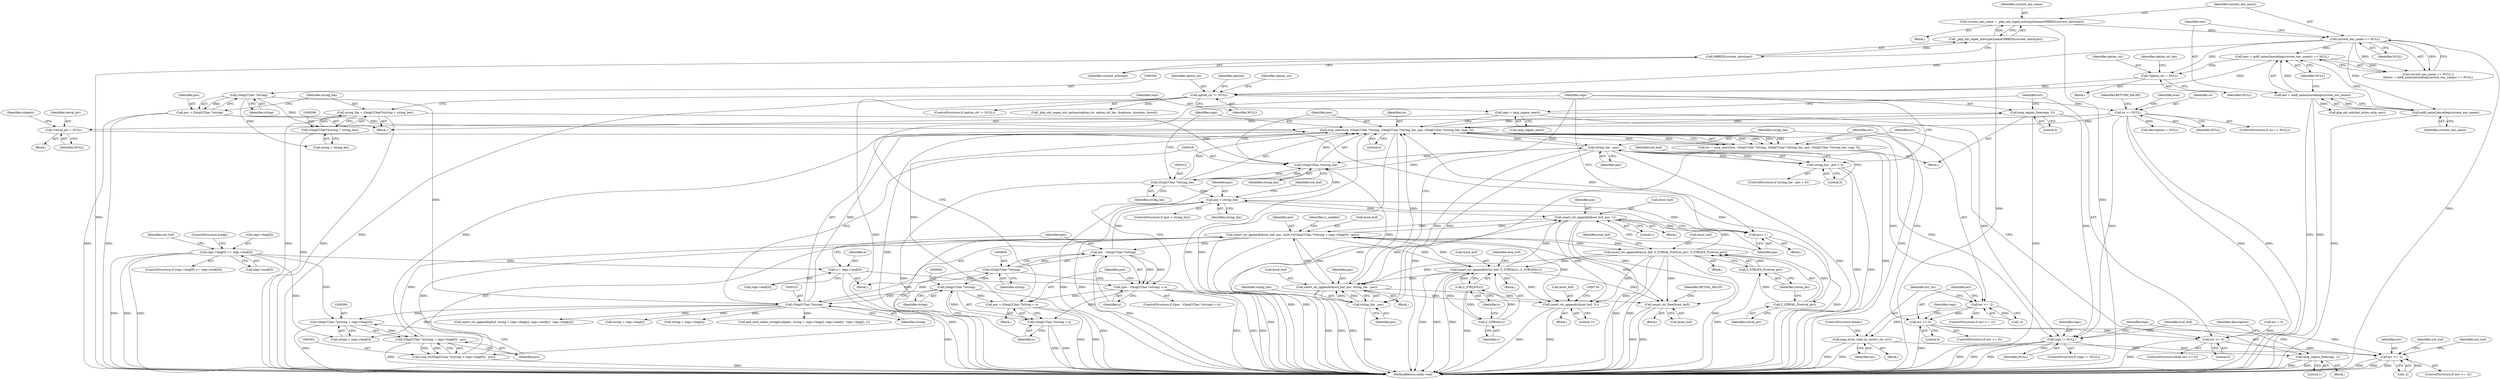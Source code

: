 digraph "0_php-src_5b597a2e5b28e2d5a52fc1be13f425f08f47cb62?w=1_1@API" {
"1000697" [label="(Call,onig_region_free(regs, 0))"];
"1000312" [label="(Call,onig_search(re, (OnigUChar *)string, (OnigUChar *)string_lim, pos, (OnigUChar *)string_lim, regs, 0))"];
"1000257" [label="(Call,re == NULL)"];
"1000196" [label="(Call,option_str != NULL)"];
"1000178" [label="(Call,*option_str = NULL)"];
"1000162" [label="(Call,current_enc_name == NULL)"];
"1000155" [label="(Call,current_enc_name = _php_mb_regex_mbctype2name(MBREX(current_mbctype)))"];
"1000157" [label="(Call,_php_mb_regex_mbctype2name(MBREX(current_mbctype)))"];
"1000158" [label="(Call,MBREX(current_mbctype))"];
"1000165" [label="(Call,(enc = mbfl_name2encoding(current_enc_name)) == NULL)"];
"1000166" [label="(Call,enc = mbfl_name2encoding(current_enc_name))"];
"1000168" [label="(Call,mbfl_name2encoding(current_enc_name))"];
"1000314" [label="(Call,(OnigUChar *)string)"];
"1000655" [label="(Call,(OnigUChar *)string)"];
"1000663" [label="(Call,(OnigUChar *)string)"];
"1000292" [label="(Call,(OnigUChar *)string)"];
"1000317" [label="(Call,(OnigUChar *)string_lim)"];
"1000694" [label="(Call,string_lim - pos)"];
"1000685" [label="(Call,string_lim - pos)"];
"1000321" [label="(Call,(OnigUChar *)string_lim)"];
"1000295" [label="(Call,string_lim = (OnigUChar*)(string + string_len))"];
"1000297" [label="(Call,(OnigUChar*)(string + string_len))"];
"1000670" [label="(Call,pos < string_lim)"];
"1000653" [label="(Call,pos - (OnigUChar *)string)"];
"1000356" [label="(Call,smart_str_appendl(&out_buf, pos, (size_t)((OnigUChar *)(string + regs->beg[0]) - pos)))"];
"1000629" [label="(Call,smart_str_appendl(&out_buf, Z_STRVAL(v), Z_STRLEN(v)))"];
"1000591" [label="(Call,smart_str_appendl(&out_buf, Z_STRVAL_P(retval_ptr), Z_STRLEN_P(retval_ptr)))"];
"1000594" [label="(Call,Z_STRVAL_P(retval_ptr))"];
"1000519" [label="(Call,*retval_ptr = NULL)"];
"1000596" [label="(Call,Z_STRLEN_P(retval_ptr))"];
"1000632" [label="(Call,Z_STRVAL(v))"];
"1000634" [label="(Call,Z_STRLEN(v))"];
"1000674" [label="(Call,smart_str_appendl(&out_buf, pos, 1))"];
"1000690" [label="(Call,smart_str_appendl(&out_buf, pos, string_lim - pos))"];
"1000362" [label="(Call,(OnigUChar *)(string + regs->beg[0]) - pos)"];
"1000363" [label="(Call,(OnigUChar *)(string + regs->beg[0]))"];
"1000343" [label="(Call,regs->beg[0] == regs->end[0])"];
"1000360" [label="(Call,(size_t)((OnigUChar *)(string + regs->beg[0]) - pos))"];
"1000679" [label="(Call,pos++)"];
"1000660" [label="(Call,pos = (OnigUChar *)string + n)"];
"1000652" [label="(Call,(pos - (OnigUChar *)string) < n)"];
"1000644" [label="(Call,n = regs->end[0])"];
"1000290" [label="(Call,pos = (OnigUChar *)string)"];
"1000302" [label="(Call,regs = onig_region_new())"];
"1000697" [label="(Call,onig_region_free(regs, 0))"];
"1000310" [label="(Call,err = onig_search(re, (OnigUChar *)string, (OnigUChar *)string_lim, pos, (OnigUChar *)string_lim, regs, 0))"];
"1000327" [label="(Call,err <= -2)"];
"1000333" [label="(Call,onig_error_code_to_str(err_str, err))"];
"1000717" [label="(Call,err <= -2)"];
"1000338" [label="(Call,err >= 0)"];
"1000306" [label="(Call,err >= 0)"];
"1000722" [label="(Call,smart_str_free(&out_buf))"];
"1000728" [label="(Call,smart_str_appendc(&out_buf, '\0'))"];
"1000662" [label="(Call,(OnigUChar *)string + n)"];
"1000684" [label="(Call,string_lim - pos > 0)"];
"1000706" [label="(Call,regs != NULL)"];
"1000710" [label="(Call,onig_region_free(regs, 1))"];
"1000259" [label="(Identifier,NULL)"];
"1000701" [label="(Identifier,description)"];
"1000336" [label="(ControlStructure,break;)"];
"1000356" [label="(Call,smart_str_appendl(&out_buf, pos, (size_t)((OnigUChar *)(string + regs->beg[0]) - pos)))"];
"1000635" [label="(Identifier,v)"];
"1000316" [label="(Identifier,string)"];
"1000476" [label="(Call,smart_str_appendl(pbuf, string + regs->beg[n], regs->end[n] - regs->beg[n]))"];
"1000672" [label="(Identifier,string_lim)"];
"1000683" [label="(ControlStructure,if (string_lim - pos > 0))"];
"1000710" [label="(Call,onig_region_free(regs, 1))"];
"1000718" [label="(Identifier,err)"];
"1000161" [label="(Call,current_enc_name == NULL ||\n\t\t\t(enc = mbfl_name2encoding(current_enc_name)) == NULL)"];
"1000662" [label="(Call,(OnigUChar *)string + n)"];
"1000165" [label="(Call,(enc = mbfl_name2encoding(current_enc_name)) == NULL)"];
"1000176" [label="(Block,)"];
"1000691" [label="(Call,&out_buf)"];
"1000183" [label="(Identifier,option_str_len)"];
"1000360" [label="(Call,(size_t)((OnigUChar *)(string + regs->beg[0]) - pos))"];
"1000179" [label="(Identifier,option_str)"];
"1000306" [label="(Call,err >= 0)"];
"1000197" [label="(Identifier,option_str)"];
"1000334" [label="(Identifier,err_str)"];
"1000164" [label="(Identifier,NULL)"];
"1000362" [label="(Call,(OnigUChar *)(string + regs->beg[0]) - pos)"];
"1000153" [label="(Block,)"];
"1000722" [label="(Call,smart_str_free(&out_buf))"];
"1000633" [label="(Identifier,v)"];
"1000724" [label="(Identifier,out_buf)"];
"1000675" [label="(Call,&out_buf)"];
"1000699" [label="(Literal,0)"];
"1000338" [label="(Call,err >= 0)"];
"1000163" [label="(Identifier,current_enc_name)"];
"1000359" [label="(Identifier,pos)"];
"1000596" [label="(Call,Z_STRLEN_P(retval_ptr))"];
"1000311" [label="(Identifier,err)"];
"1000587" [label="(Block,)"];
"1000696" [label="(Identifier,pos)"];
"1000594" [label="(Call,Z_STRVAL_P(retval_ptr))"];
"1000393" [label="(Call,php_mb_mbchar_bytes_ex(p, enc))"];
"1000355" [label="(ControlStructure,break;)"];
"1000324" [label="(Identifier,regs)"];
"1000723" [label="(Call,&out_buf)"];
"1000670" [label="(Call,pos < string_lim)"];
"1000287" [label="(Call,err = 0)"];
"1000302" [label="(Call,regs = onig_region_new())"];
"1000686" [label="(Identifier,string_lim)"];
"1000178" [label="(Call,*option_str = NULL)"];
"1000694" [label="(Call,string_lim - pos)"];
"1000655" [label="(Call,(OnigUChar *)string)"];
"1000729" [label="(Call,&out_buf)"];
"1000658" [label="(Identifier,n)"];
"1000319" [label="(Identifier,string_lim)"];
"1000698" [label="(Identifier,regs)"];
"1000340" [label="(Literal,0)"];
"1000668" [label="(Block,)"];
"1000661" [label="(Identifier,pos)"];
"1000198" [label="(Identifier,NULL)"];
"1000170" [label="(Identifier,NULL)"];
"1000693" [label="(Identifier,pos)"];
"1000169" [label="(Identifier,current_enc_name)"];
"1000688" [label="(Literal,0)"];
"1000591" [label="(Call,smart_str_appendl(&out_buf, Z_STRVAL_P(retval_ptr), Z_STRLEN_P(retval_ptr)))"];
"1000673" [label="(Block,)"];
"1000321" [label="(Call,(OnigUChar *)string_lim)"];
"1000618" [label="(Block,)"];
"1000257" [label="(Call,re == NULL)"];
"1000155" [label="(Call,current_enc_name = _php_mb_regex_mbctype2name(MBREX(current_mbctype)))"];
"1000333" [label="(Call,onig_error_code_to_str(err_str, err))"];
"1000305" [label="(ControlStructure,while (err >= 0))"];
"1000261" [label="(Identifier,RETURN_FALSE)"];
"1000706" [label="(Call,regs != NULL)"];
"1000665" [label="(Identifier,string)"];
"1000335" [label="(Identifier,err)"];
"1000307" [label="(Identifier,err)"];
"1000264" [label="(Identifier,eval)"];
"1000167" [label="(Identifier,enc)"];
"1000365" [label="(Call,string + regs->beg[0])"];
"1000695" [label="(Identifier,string_lim)"];
"1000671" [label="(Identifier,pos)"];
"1000597" [label="(Identifier,retval_ptr)"];
"1000323" [label="(Identifier,string_lim)"];
"1000256" [label="(ControlStructure,if (re == NULL))"];
"1000343" [label="(Call,regs->beg[0] == regs->end[0])"];
"1000705" [label="(ControlStructure,if (regs != NULL))"];
"1000685" [label="(Call,string_lim - pos)"];
"1000196" [label="(Call,option_str != NULL)"];
"1000657" [label="(Identifier,string)"];
"1000644" [label="(Call,n = regs->end[0])"];
"1000679" [label="(Call,pos++)"];
"1000684" [label="(Call,string_lim - pos > 0)"];
"1000309" [label="(Block,)"];
"1000543" [label="(Call,string + regs->beg[i])"];
"1000328" [label="(Identifier,err)"];
"1000715" [label="(Identifier,eval_buf)"];
"1000730" [label="(Identifier,out_buf)"];
"1000653" [label="(Call,pos - (OnigUChar *)string)"];
"1000312" [label="(Call,onig_search(re, (OnigUChar *)string, (OnigUChar *)string_lim, pos, (OnigUChar *)string_lim, regs, 0))"];
"1000728" [label="(Call,smart_str_appendc(&out_buf, '\0'))"];
"1000646" [label="(Call,regs->end[0])"];
"1000719" [label="(Call,-2)"];
"1000711" [label="(Identifier,regs)"];
"1000630" [label="(Call,&out_buf)"];
"1000342" [label="(ControlStructure,if (regs->beg[0] == regs->end[0]))"];
"1000663" [label="(Call,(OnigUChar *)string)"];
"1000201" [label="(Identifier,option_str)"];
"1000344" [label="(Call,regs->beg[0])"];
"1000310" [label="(Call,err = onig_search(re, (OnigUChar *)string, (OnigUChar *)string_lim, pos, (OnigUChar *)string_lim, regs, 0))"];
"1000159" [label="(Identifier,current_mbctype)"];
"1000292" [label="(Call,(OnigUChar *)string)"];
"1000659" [label="(Block,)"];
"1000725" [label="(Identifier,RETVAL_FALSE)"];
"1000674" [label="(Call,smart_str_appendl(&out_buf, pos, 1))"];
"1000331" [label="(Block,)"];
"1000325" [label="(Literal,0)"];
"1000716" [label="(ControlStructure,if (err <= -2))"];
"1000634" [label="(Call,Z_STRLEN(v))"];
"1000212" [label="(Identifier,options)"];
"1000687" [label="(Identifier,pos)"];
"1000520" [label="(Identifier,retval_ptr)"];
"1000358" [label="(Identifier,out_buf)"];
"1000666" [label="(Identifier,n)"];
"1000320" [label="(Identifier,pos)"];
"1000595" [label="(Identifier,retval_ptr)"];
"1000168" [label="(Call,mbfl_name2encoding(current_enc_name))"];
"1000313" [label="(Identifier,re)"];
"1000166" [label="(Call,enc = mbfl_name2encoding(current_enc_name))"];
"1000329" [label="(Call,-2)"];
"1000692" [label="(Identifier,out_buf)"];
"1000327" [label="(Call,err <= -2)"];
"1000519" [label="(Call,*retval_ptr = NULL)"];
"1000304" [label="(Call,onig_region_new())"];
"1000478" [label="(Call,string + regs->beg[n])"];
"1000156" [label="(Identifier,current_enc_name)"];
"1000326" [label="(ControlStructure,if (err <= -2))"];
"1000314" [label="(Call,(OnigUChar *)string)"];
"1000308" [label="(Literal,0)"];
"1000651" [label="(ControlStructure,if ((pos - (OnigUChar *)string) < n))"];
"1000654" [label="(Identifier,pos)"];
"1000517" [label="(Block,)"];
"1000349" [label="(Call,regs->end[0])"];
"1000117" [label="(Block,)"];
"1000521" [label="(Identifier,NULL)"];
"1000660" [label="(Call,pos = (OnigUChar *)string + n)"];
"1000638" [label="(Identifier,eval_buf)"];
"1000277" [label="(Call,description = NULL)"];
"1000677" [label="(Identifier,pos)"];
"1000339" [label="(Identifier,err)"];
"1000707" [label="(Identifier,regs)"];
"1000157" [label="(Call,_php_mb_regex_mbctype2name(MBREX(current_mbctype)))"];
"1000680" [label="(Identifier,pos)"];
"1000652" [label="(Call,(pos - (OnigUChar *)string) < n)"];
"1000294" [label="(Identifier,string)"];
"1000162" [label="(Call,current_enc_name == NULL)"];
"1000632" [label="(Call,Z_STRVAL(v))"];
"1000669" [label="(ControlStructure,if (pos < string_lim))"];
"1000195" [label="(ControlStructure,if (option_str != NULL))"];
"1000200" [label="(Call,_php_mb_regex_init_options(option_str, option_str_len, &options, &syntax, &eval))"];
"1000158" [label="(Call,MBREX(current_mbctype))"];
"1000296" [label="(Identifier,string_lim)"];
"1000180" [label="(Identifier,NULL)"];
"1000697" [label="(Call,onig_region_free(regs, 0))"];
"1000317" [label="(Call,(OnigUChar *)string_lim)"];
"1000303" [label="(Identifier,regs)"];
"1000690" [label="(Call,smart_str_appendl(&out_buf, pos, string_lim - pos))"];
"1000375" [label="(Identifier,is_callable)"];
"1000717" [label="(Call,err <= -2)"];
"1000731" [label="(Literal,'\0')"];
"1000258" [label="(Identifier,re)"];
"1000363" [label="(Call,(OnigUChar *)(string + regs->beg[0]))"];
"1000592" [label="(Call,&out_buf)"];
"1000676" [label="(Identifier,out_buf)"];
"1000291" [label="(Identifier,pos)"];
"1000721" [label="(Block,)"];
"1000299" [label="(Call,string + string_len)"];
"1000678" [label="(Literal,1)"];
"1000341" [label="(Block,)"];
"1000295" [label="(Call,string_lim = (OnigUChar*)(string + string_len))"];
"1000600" [label="(Identifier,eval_buf)"];
"1000357" [label="(Call,&out_buf)"];
"1000629" [label="(Call,smart_str_appendl(&out_buf, Z_STRVAL(v), Z_STRLEN(v)))"];
"1000689" [label="(Block,)"];
"1000541" [label="(Call,add_next_index_stringl(subpats, string + regs->beg[i], regs->end[i] - regs->beg[i], 1))"];
"1000645" [label="(Identifier,n)"];
"1000290" [label="(Call,pos = (OnigUChar *)string)"];
"1000744" [label="(MethodReturn,static void)"];
"1000708" [label="(Identifier,NULL)"];
"1000727" [label="(Block,)"];
"1000372" [label="(Identifier,pos)"];
"1000712" [label="(Literal,1)"];
"1000346" [label="(Identifier,regs)"];
"1000709" [label="(Block,)"];
"1000337" [label="(ControlStructure,if (err >= 0))"];
"1000297" [label="(Call,(OnigUChar*)(string + string_len))"];
"1000526" [label="(Identifier,subpats)"];
"1000697" -> "1000309"  [label="AST: "];
"1000697" -> "1000699"  [label="CFG: "];
"1000698" -> "1000697"  [label="AST: "];
"1000699" -> "1000697"  [label="AST: "];
"1000307" -> "1000697"  [label="CFG: "];
"1000697" -> "1000744"  [label="DDG: "];
"1000697" -> "1000312"  [label="DDG: "];
"1000312" -> "1000697"  [label="DDG: "];
"1000697" -> "1000706"  [label="DDG: "];
"1000312" -> "1000310"  [label="AST: "];
"1000312" -> "1000325"  [label="CFG: "];
"1000313" -> "1000312"  [label="AST: "];
"1000314" -> "1000312"  [label="AST: "];
"1000317" -> "1000312"  [label="AST: "];
"1000320" -> "1000312"  [label="AST: "];
"1000321" -> "1000312"  [label="AST: "];
"1000324" -> "1000312"  [label="AST: "];
"1000325" -> "1000312"  [label="AST: "];
"1000310" -> "1000312"  [label="CFG: "];
"1000312" -> "1000744"  [label="DDG: "];
"1000312" -> "1000744"  [label="DDG: "];
"1000312" -> "1000744"  [label="DDG: "];
"1000312" -> "1000744"  [label="DDG: "];
"1000312" -> "1000310"  [label="DDG: "];
"1000312" -> "1000310"  [label="DDG: "];
"1000312" -> "1000310"  [label="DDG: "];
"1000312" -> "1000310"  [label="DDG: "];
"1000312" -> "1000310"  [label="DDG: "];
"1000312" -> "1000310"  [label="DDG: "];
"1000257" -> "1000312"  [label="DDG: "];
"1000314" -> "1000312"  [label="DDG: "];
"1000317" -> "1000312"  [label="DDG: "];
"1000679" -> "1000312"  [label="DDG: "];
"1000660" -> "1000312"  [label="DDG: "];
"1000685" -> "1000312"  [label="DDG: "];
"1000690" -> "1000312"  [label="DDG: "];
"1000290" -> "1000312"  [label="DDG: "];
"1000321" -> "1000312"  [label="DDG: "];
"1000302" -> "1000312"  [label="DDG: "];
"1000312" -> "1000362"  [label="DDG: "];
"1000312" -> "1000685"  [label="DDG: "];
"1000312" -> "1000706"  [label="DDG: "];
"1000257" -> "1000256"  [label="AST: "];
"1000257" -> "1000259"  [label="CFG: "];
"1000258" -> "1000257"  [label="AST: "];
"1000259" -> "1000257"  [label="AST: "];
"1000261" -> "1000257"  [label="CFG: "];
"1000264" -> "1000257"  [label="CFG: "];
"1000257" -> "1000744"  [label="DDG: "];
"1000257" -> "1000744"  [label="DDG: "];
"1000196" -> "1000257"  [label="DDG: "];
"1000257" -> "1000277"  [label="DDG: "];
"1000257" -> "1000519"  [label="DDG: "];
"1000257" -> "1000706"  [label="DDG: "];
"1000196" -> "1000195"  [label="AST: "];
"1000196" -> "1000198"  [label="CFG: "];
"1000197" -> "1000196"  [label="AST: "];
"1000198" -> "1000196"  [label="AST: "];
"1000201" -> "1000196"  [label="CFG: "];
"1000212" -> "1000196"  [label="CFG: "];
"1000196" -> "1000744"  [label="DDG: "];
"1000196" -> "1000744"  [label="DDG: "];
"1000178" -> "1000196"  [label="DDG: "];
"1000162" -> "1000196"  [label="DDG: "];
"1000165" -> "1000196"  [label="DDG: "];
"1000196" -> "1000200"  [label="DDG: "];
"1000178" -> "1000176"  [label="AST: "];
"1000178" -> "1000180"  [label="CFG: "];
"1000179" -> "1000178"  [label="AST: "];
"1000180" -> "1000178"  [label="AST: "];
"1000183" -> "1000178"  [label="CFG: "];
"1000162" -> "1000178"  [label="DDG: "];
"1000165" -> "1000178"  [label="DDG: "];
"1000162" -> "1000161"  [label="AST: "];
"1000162" -> "1000164"  [label="CFG: "];
"1000163" -> "1000162"  [label="AST: "];
"1000164" -> "1000162"  [label="AST: "];
"1000167" -> "1000162"  [label="CFG: "];
"1000161" -> "1000162"  [label="CFG: "];
"1000162" -> "1000744"  [label="DDG: "];
"1000162" -> "1000161"  [label="DDG: "];
"1000162" -> "1000161"  [label="DDG: "];
"1000155" -> "1000162"  [label="DDG: "];
"1000162" -> "1000168"  [label="DDG: "];
"1000162" -> "1000165"  [label="DDG: "];
"1000155" -> "1000153"  [label="AST: "];
"1000155" -> "1000157"  [label="CFG: "];
"1000156" -> "1000155"  [label="AST: "];
"1000157" -> "1000155"  [label="AST: "];
"1000163" -> "1000155"  [label="CFG: "];
"1000155" -> "1000744"  [label="DDG: "];
"1000157" -> "1000155"  [label="DDG: "];
"1000157" -> "1000158"  [label="CFG: "];
"1000158" -> "1000157"  [label="AST: "];
"1000157" -> "1000744"  [label="DDG: "];
"1000158" -> "1000157"  [label="DDG: "];
"1000158" -> "1000159"  [label="CFG: "];
"1000159" -> "1000158"  [label="AST: "];
"1000158" -> "1000744"  [label="DDG: "];
"1000165" -> "1000161"  [label="AST: "];
"1000165" -> "1000170"  [label="CFG: "];
"1000166" -> "1000165"  [label="AST: "];
"1000170" -> "1000165"  [label="AST: "];
"1000161" -> "1000165"  [label="CFG: "];
"1000165" -> "1000161"  [label="DDG: "];
"1000166" -> "1000165"  [label="DDG: "];
"1000168" -> "1000165"  [label="DDG: "];
"1000166" -> "1000168"  [label="CFG: "];
"1000167" -> "1000166"  [label="AST: "];
"1000168" -> "1000166"  [label="AST: "];
"1000170" -> "1000166"  [label="CFG: "];
"1000166" -> "1000744"  [label="DDG: "];
"1000166" -> "1000744"  [label="DDG: "];
"1000168" -> "1000166"  [label="DDG: "];
"1000166" -> "1000393"  [label="DDG: "];
"1000168" -> "1000169"  [label="CFG: "];
"1000169" -> "1000168"  [label="AST: "];
"1000168" -> "1000744"  [label="DDG: "];
"1000314" -> "1000316"  [label="CFG: "];
"1000315" -> "1000314"  [label="AST: "];
"1000316" -> "1000314"  [label="AST: "];
"1000318" -> "1000314"  [label="CFG: "];
"1000314" -> "1000744"  [label="DDG: "];
"1000655" -> "1000314"  [label="DDG: "];
"1000663" -> "1000314"  [label="DDG: "];
"1000292" -> "1000314"  [label="DDG: "];
"1000314" -> "1000363"  [label="DDG: "];
"1000314" -> "1000365"  [label="DDG: "];
"1000314" -> "1000476"  [label="DDG: "];
"1000314" -> "1000478"  [label="DDG: "];
"1000314" -> "1000541"  [label="DDG: "];
"1000314" -> "1000543"  [label="DDG: "];
"1000314" -> "1000655"  [label="DDG: "];
"1000655" -> "1000653"  [label="AST: "];
"1000655" -> "1000657"  [label="CFG: "];
"1000656" -> "1000655"  [label="AST: "];
"1000657" -> "1000655"  [label="AST: "];
"1000653" -> "1000655"  [label="CFG: "];
"1000655" -> "1000744"  [label="DDG: "];
"1000655" -> "1000653"  [label="DDG: "];
"1000655" -> "1000663"  [label="DDG: "];
"1000663" -> "1000662"  [label="AST: "];
"1000663" -> "1000665"  [label="CFG: "];
"1000664" -> "1000663"  [label="AST: "];
"1000665" -> "1000663"  [label="AST: "];
"1000666" -> "1000663"  [label="CFG: "];
"1000663" -> "1000744"  [label="DDG: "];
"1000663" -> "1000660"  [label="DDG: "];
"1000663" -> "1000662"  [label="DDG: "];
"1000292" -> "1000290"  [label="AST: "];
"1000292" -> "1000294"  [label="CFG: "];
"1000293" -> "1000292"  [label="AST: "];
"1000294" -> "1000292"  [label="AST: "];
"1000290" -> "1000292"  [label="CFG: "];
"1000292" -> "1000290"  [label="DDG: "];
"1000292" -> "1000297"  [label="DDG: "];
"1000292" -> "1000299"  [label="DDG: "];
"1000317" -> "1000319"  [label="CFG: "];
"1000318" -> "1000317"  [label="AST: "];
"1000319" -> "1000317"  [label="AST: "];
"1000320" -> "1000317"  [label="CFG: "];
"1000694" -> "1000317"  [label="DDG: "];
"1000295" -> "1000317"  [label="DDG: "];
"1000670" -> "1000317"  [label="DDG: "];
"1000685" -> "1000317"  [label="DDG: "];
"1000321" -> "1000317"  [label="DDG: "];
"1000317" -> "1000321"  [label="DDG: "];
"1000694" -> "1000690"  [label="AST: "];
"1000694" -> "1000696"  [label="CFG: "];
"1000695" -> "1000694"  [label="AST: "];
"1000696" -> "1000694"  [label="AST: "];
"1000690" -> "1000694"  [label="CFG: "];
"1000694" -> "1000744"  [label="DDG: "];
"1000694" -> "1000690"  [label="DDG: "];
"1000694" -> "1000690"  [label="DDG: "];
"1000685" -> "1000694"  [label="DDG: "];
"1000685" -> "1000694"  [label="DDG: "];
"1000685" -> "1000684"  [label="AST: "];
"1000685" -> "1000687"  [label="CFG: "];
"1000686" -> "1000685"  [label="AST: "];
"1000687" -> "1000685"  [label="AST: "];
"1000688" -> "1000685"  [label="CFG: "];
"1000685" -> "1000744"  [label="DDG: "];
"1000685" -> "1000744"  [label="DDG: "];
"1000685" -> "1000684"  [label="DDG: "];
"1000685" -> "1000684"  [label="DDG: "];
"1000321" -> "1000685"  [label="DDG: "];
"1000321" -> "1000323"  [label="CFG: "];
"1000322" -> "1000321"  [label="AST: "];
"1000323" -> "1000321"  [label="AST: "];
"1000324" -> "1000321"  [label="CFG: "];
"1000321" -> "1000744"  [label="DDG: "];
"1000321" -> "1000670"  [label="DDG: "];
"1000295" -> "1000117"  [label="AST: "];
"1000295" -> "1000297"  [label="CFG: "];
"1000296" -> "1000295"  [label="AST: "];
"1000297" -> "1000295"  [label="AST: "];
"1000303" -> "1000295"  [label="CFG: "];
"1000295" -> "1000744"  [label="DDG: "];
"1000295" -> "1000744"  [label="DDG: "];
"1000297" -> "1000295"  [label="DDG: "];
"1000297" -> "1000299"  [label="CFG: "];
"1000298" -> "1000297"  [label="AST: "];
"1000299" -> "1000297"  [label="AST: "];
"1000297" -> "1000744"  [label="DDG: "];
"1000670" -> "1000669"  [label="AST: "];
"1000670" -> "1000672"  [label="CFG: "];
"1000671" -> "1000670"  [label="AST: "];
"1000672" -> "1000670"  [label="AST: "];
"1000676" -> "1000670"  [label="CFG: "];
"1000680" -> "1000670"  [label="CFG: "];
"1000670" -> "1000744"  [label="DDG: "];
"1000670" -> "1000744"  [label="DDG: "];
"1000653" -> "1000670"  [label="DDG: "];
"1000670" -> "1000674"  [label="DDG: "];
"1000670" -> "1000679"  [label="DDG: "];
"1000653" -> "1000652"  [label="AST: "];
"1000654" -> "1000653"  [label="AST: "];
"1000658" -> "1000653"  [label="CFG: "];
"1000653" -> "1000744"  [label="DDG: "];
"1000653" -> "1000652"  [label="DDG: "];
"1000653" -> "1000652"  [label="DDG: "];
"1000356" -> "1000653"  [label="DDG: "];
"1000356" -> "1000341"  [label="AST: "];
"1000356" -> "1000360"  [label="CFG: "];
"1000357" -> "1000356"  [label="AST: "];
"1000359" -> "1000356"  [label="AST: "];
"1000360" -> "1000356"  [label="AST: "];
"1000375" -> "1000356"  [label="CFG: "];
"1000356" -> "1000744"  [label="DDG: "];
"1000356" -> "1000744"  [label="DDG: "];
"1000629" -> "1000356"  [label="DDG: "];
"1000591" -> "1000356"  [label="DDG: "];
"1000674" -> "1000356"  [label="DDG: "];
"1000690" -> "1000356"  [label="DDG: "];
"1000362" -> "1000356"  [label="DDG: "];
"1000360" -> "1000356"  [label="DDG: "];
"1000356" -> "1000591"  [label="DDG: "];
"1000356" -> "1000629"  [label="DDG: "];
"1000356" -> "1000674"  [label="DDG: "];
"1000356" -> "1000690"  [label="DDG: "];
"1000356" -> "1000722"  [label="DDG: "];
"1000356" -> "1000728"  [label="DDG: "];
"1000629" -> "1000618"  [label="AST: "];
"1000629" -> "1000634"  [label="CFG: "];
"1000630" -> "1000629"  [label="AST: "];
"1000632" -> "1000629"  [label="AST: "];
"1000634" -> "1000629"  [label="AST: "];
"1000638" -> "1000629"  [label="CFG: "];
"1000629" -> "1000744"  [label="DDG: "];
"1000629" -> "1000744"  [label="DDG: "];
"1000629" -> "1000744"  [label="DDG: "];
"1000591" -> "1000629"  [label="DDG: "];
"1000632" -> "1000629"  [label="DDG: "];
"1000634" -> "1000629"  [label="DDG: "];
"1000629" -> "1000674"  [label="DDG: "];
"1000629" -> "1000690"  [label="DDG: "];
"1000629" -> "1000722"  [label="DDG: "];
"1000629" -> "1000728"  [label="DDG: "];
"1000591" -> "1000587"  [label="AST: "];
"1000591" -> "1000596"  [label="CFG: "];
"1000592" -> "1000591"  [label="AST: "];
"1000594" -> "1000591"  [label="AST: "];
"1000596" -> "1000591"  [label="AST: "];
"1000600" -> "1000591"  [label="CFG: "];
"1000591" -> "1000744"  [label="DDG: "];
"1000591" -> "1000744"  [label="DDG: "];
"1000591" -> "1000744"  [label="DDG: "];
"1000594" -> "1000591"  [label="DDG: "];
"1000596" -> "1000591"  [label="DDG: "];
"1000591" -> "1000674"  [label="DDG: "];
"1000591" -> "1000690"  [label="DDG: "];
"1000591" -> "1000722"  [label="DDG: "];
"1000591" -> "1000728"  [label="DDG: "];
"1000594" -> "1000595"  [label="CFG: "];
"1000595" -> "1000594"  [label="AST: "];
"1000597" -> "1000594"  [label="CFG: "];
"1000519" -> "1000594"  [label="DDG: "];
"1000594" -> "1000596"  [label="DDG: "];
"1000519" -> "1000517"  [label="AST: "];
"1000519" -> "1000521"  [label="CFG: "];
"1000520" -> "1000519"  [label="AST: "];
"1000521" -> "1000519"  [label="AST: "];
"1000526" -> "1000519"  [label="CFG: "];
"1000596" -> "1000597"  [label="CFG: "];
"1000597" -> "1000596"  [label="AST: "];
"1000596" -> "1000744"  [label="DDG: "];
"1000632" -> "1000633"  [label="CFG: "];
"1000633" -> "1000632"  [label="AST: "];
"1000635" -> "1000632"  [label="CFG: "];
"1000634" -> "1000632"  [label="DDG: "];
"1000632" -> "1000634"  [label="DDG: "];
"1000634" -> "1000635"  [label="CFG: "];
"1000635" -> "1000634"  [label="AST: "];
"1000634" -> "1000744"  [label="DDG: "];
"1000674" -> "1000673"  [label="AST: "];
"1000674" -> "1000678"  [label="CFG: "];
"1000675" -> "1000674"  [label="AST: "];
"1000677" -> "1000674"  [label="AST: "];
"1000678" -> "1000674"  [label="AST: "];
"1000680" -> "1000674"  [label="CFG: "];
"1000674" -> "1000744"  [label="DDG: "];
"1000674" -> "1000679"  [label="DDG: "];
"1000674" -> "1000690"  [label="DDG: "];
"1000674" -> "1000722"  [label="DDG: "];
"1000674" -> "1000728"  [label="DDG: "];
"1000690" -> "1000689"  [label="AST: "];
"1000691" -> "1000690"  [label="AST: "];
"1000693" -> "1000690"  [label="AST: "];
"1000698" -> "1000690"  [label="CFG: "];
"1000690" -> "1000744"  [label="DDG: "];
"1000690" -> "1000744"  [label="DDG: "];
"1000690" -> "1000744"  [label="DDG: "];
"1000690" -> "1000722"  [label="DDG: "];
"1000690" -> "1000728"  [label="DDG: "];
"1000362" -> "1000360"  [label="AST: "];
"1000362" -> "1000372"  [label="CFG: "];
"1000363" -> "1000362"  [label="AST: "];
"1000372" -> "1000362"  [label="AST: "];
"1000360" -> "1000362"  [label="CFG: "];
"1000362" -> "1000744"  [label="DDG: "];
"1000362" -> "1000360"  [label="DDG: "];
"1000362" -> "1000360"  [label="DDG: "];
"1000363" -> "1000362"  [label="DDG: "];
"1000363" -> "1000365"  [label="CFG: "];
"1000364" -> "1000363"  [label="AST: "];
"1000365" -> "1000363"  [label="AST: "];
"1000372" -> "1000363"  [label="CFG: "];
"1000363" -> "1000744"  [label="DDG: "];
"1000343" -> "1000363"  [label="DDG: "];
"1000343" -> "1000342"  [label="AST: "];
"1000343" -> "1000349"  [label="CFG: "];
"1000344" -> "1000343"  [label="AST: "];
"1000349" -> "1000343"  [label="AST: "];
"1000355" -> "1000343"  [label="CFG: "];
"1000358" -> "1000343"  [label="CFG: "];
"1000343" -> "1000744"  [label="DDG: "];
"1000343" -> "1000744"  [label="DDG: "];
"1000343" -> "1000744"  [label="DDG: "];
"1000343" -> "1000365"  [label="DDG: "];
"1000343" -> "1000644"  [label="DDG: "];
"1000361" -> "1000360"  [label="AST: "];
"1000360" -> "1000744"  [label="DDG: "];
"1000679" -> "1000668"  [label="AST: "];
"1000679" -> "1000680"  [label="CFG: "];
"1000680" -> "1000679"  [label="AST: "];
"1000698" -> "1000679"  [label="CFG: "];
"1000679" -> "1000744"  [label="DDG: "];
"1000660" -> "1000659"  [label="AST: "];
"1000660" -> "1000662"  [label="CFG: "];
"1000661" -> "1000660"  [label="AST: "];
"1000662" -> "1000660"  [label="AST: "];
"1000698" -> "1000660"  [label="CFG: "];
"1000660" -> "1000744"  [label="DDG: "];
"1000660" -> "1000744"  [label="DDG: "];
"1000652" -> "1000660"  [label="DDG: "];
"1000652" -> "1000651"  [label="AST: "];
"1000652" -> "1000658"  [label="CFG: "];
"1000658" -> "1000652"  [label="AST: "];
"1000661" -> "1000652"  [label="CFG: "];
"1000671" -> "1000652"  [label="CFG: "];
"1000652" -> "1000744"  [label="DDG: "];
"1000652" -> "1000744"  [label="DDG: "];
"1000652" -> "1000744"  [label="DDG: "];
"1000644" -> "1000652"  [label="DDG: "];
"1000652" -> "1000662"  [label="DDG: "];
"1000644" -> "1000341"  [label="AST: "];
"1000644" -> "1000646"  [label="CFG: "];
"1000645" -> "1000644"  [label="AST: "];
"1000646" -> "1000644"  [label="AST: "];
"1000654" -> "1000644"  [label="CFG: "];
"1000644" -> "1000744"  [label="DDG: "];
"1000290" -> "1000117"  [label="AST: "];
"1000291" -> "1000290"  [label="AST: "];
"1000296" -> "1000290"  [label="CFG: "];
"1000290" -> "1000744"  [label="DDG: "];
"1000290" -> "1000744"  [label="DDG: "];
"1000302" -> "1000117"  [label="AST: "];
"1000302" -> "1000304"  [label="CFG: "];
"1000303" -> "1000302"  [label="AST: "];
"1000304" -> "1000302"  [label="AST: "];
"1000307" -> "1000302"  [label="CFG: "];
"1000302" -> "1000744"  [label="DDG: "];
"1000302" -> "1000706"  [label="DDG: "];
"1000310" -> "1000309"  [label="AST: "];
"1000311" -> "1000310"  [label="AST: "];
"1000328" -> "1000310"  [label="CFG: "];
"1000310" -> "1000744"  [label="DDG: "];
"1000310" -> "1000327"  [label="DDG: "];
"1000327" -> "1000326"  [label="AST: "];
"1000327" -> "1000329"  [label="CFG: "];
"1000328" -> "1000327"  [label="AST: "];
"1000329" -> "1000327"  [label="AST: "];
"1000334" -> "1000327"  [label="CFG: "];
"1000339" -> "1000327"  [label="CFG: "];
"1000329" -> "1000327"  [label="DDG: "];
"1000327" -> "1000333"  [label="DDG: "];
"1000327" -> "1000338"  [label="DDG: "];
"1000333" -> "1000331"  [label="AST: "];
"1000333" -> "1000335"  [label="CFG: "];
"1000334" -> "1000333"  [label="AST: "];
"1000335" -> "1000333"  [label="AST: "];
"1000336" -> "1000333"  [label="CFG: "];
"1000333" -> "1000744"  [label="DDG: "];
"1000333" -> "1000744"  [label="DDG: "];
"1000333" -> "1000717"  [label="DDG: "];
"1000717" -> "1000716"  [label="AST: "];
"1000717" -> "1000719"  [label="CFG: "];
"1000718" -> "1000717"  [label="AST: "];
"1000719" -> "1000717"  [label="AST: "];
"1000724" -> "1000717"  [label="CFG: "];
"1000730" -> "1000717"  [label="CFG: "];
"1000717" -> "1000744"  [label="DDG: "];
"1000717" -> "1000744"  [label="DDG: "];
"1000717" -> "1000744"  [label="DDG: "];
"1000338" -> "1000717"  [label="DDG: "];
"1000306" -> "1000717"  [label="DDG: "];
"1000719" -> "1000717"  [label="DDG: "];
"1000338" -> "1000337"  [label="AST: "];
"1000338" -> "1000340"  [label="CFG: "];
"1000339" -> "1000338"  [label="AST: "];
"1000340" -> "1000338"  [label="AST: "];
"1000346" -> "1000338"  [label="CFG: "];
"1000686" -> "1000338"  [label="CFG: "];
"1000338" -> "1000744"  [label="DDG: "];
"1000338" -> "1000306"  [label="DDG: "];
"1000306" -> "1000305"  [label="AST: "];
"1000306" -> "1000308"  [label="CFG: "];
"1000307" -> "1000306"  [label="AST: "];
"1000308" -> "1000306"  [label="AST: "];
"1000311" -> "1000306"  [label="CFG: "];
"1000701" -> "1000306"  [label="CFG: "];
"1000306" -> "1000744"  [label="DDG: "];
"1000287" -> "1000306"  [label="DDG: "];
"1000722" -> "1000721"  [label="AST: "];
"1000722" -> "1000723"  [label="CFG: "];
"1000723" -> "1000722"  [label="AST: "];
"1000725" -> "1000722"  [label="CFG: "];
"1000722" -> "1000744"  [label="DDG: "];
"1000722" -> "1000744"  [label="DDG: "];
"1000728" -> "1000727"  [label="AST: "];
"1000728" -> "1000731"  [label="CFG: "];
"1000729" -> "1000728"  [label="AST: "];
"1000731" -> "1000728"  [label="AST: "];
"1000734" -> "1000728"  [label="CFG: "];
"1000728" -> "1000744"  [label="DDG: "];
"1000728" -> "1000744"  [label="DDG: "];
"1000662" -> "1000666"  [label="CFG: "];
"1000666" -> "1000662"  [label="AST: "];
"1000662" -> "1000744"  [label="DDG: "];
"1000662" -> "1000744"  [label="DDG: "];
"1000684" -> "1000683"  [label="AST: "];
"1000684" -> "1000688"  [label="CFG: "];
"1000688" -> "1000684"  [label="AST: "];
"1000692" -> "1000684"  [label="CFG: "];
"1000698" -> "1000684"  [label="CFG: "];
"1000684" -> "1000744"  [label="DDG: "];
"1000684" -> "1000744"  [label="DDG: "];
"1000706" -> "1000705"  [label="AST: "];
"1000706" -> "1000708"  [label="CFG: "];
"1000707" -> "1000706"  [label="AST: "];
"1000708" -> "1000706"  [label="AST: "];
"1000711" -> "1000706"  [label="CFG: "];
"1000715" -> "1000706"  [label="CFG: "];
"1000706" -> "1000744"  [label="DDG: "];
"1000706" -> "1000744"  [label="DDG: "];
"1000706" -> "1000744"  [label="DDG: "];
"1000706" -> "1000710"  [label="DDG: "];
"1000710" -> "1000709"  [label="AST: "];
"1000710" -> "1000712"  [label="CFG: "];
"1000711" -> "1000710"  [label="AST: "];
"1000712" -> "1000710"  [label="AST: "];
"1000715" -> "1000710"  [label="CFG: "];
"1000710" -> "1000744"  [label="DDG: "];
"1000710" -> "1000744"  [label="DDG: "];
}
